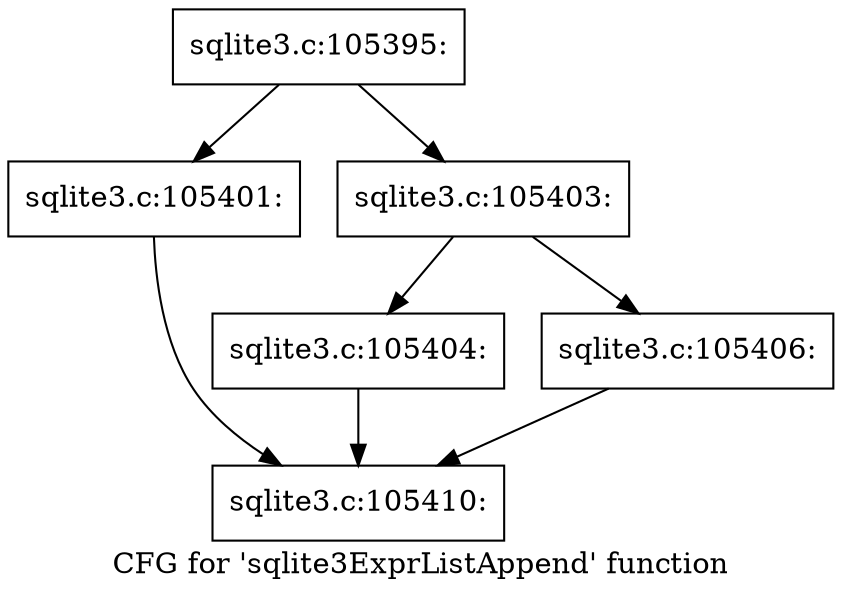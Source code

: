 digraph "CFG for 'sqlite3ExprListAppend' function" {
	label="CFG for 'sqlite3ExprListAppend' function";

	Node0x55c0f9c902c0 [shape=record,label="{sqlite3.c:105395:}"];
	Node0x55c0f9c902c0 -> Node0x55c0f9ca42d0;
	Node0x55c0f9c902c0 -> Node0x55c0f9ca4320;
	Node0x55c0f9ca42d0 [shape=record,label="{sqlite3.c:105401:}"];
	Node0x55c0f9ca42d0 -> Node0x55c0f9c9a470;
	Node0x55c0f9ca4320 [shape=record,label="{sqlite3.c:105403:}"];
	Node0x55c0f9ca4320 -> Node0x55c0f5f0c290;
	Node0x55c0f9ca4320 -> Node0x55c0f9ca4d40;
	Node0x55c0f5f0c290 [shape=record,label="{sqlite3.c:105404:}"];
	Node0x55c0f5f0c290 -> Node0x55c0f9c9a470;
	Node0x55c0f9ca4d40 [shape=record,label="{sqlite3.c:105406:}"];
	Node0x55c0f9ca4d40 -> Node0x55c0f9c9a470;
	Node0x55c0f9c9a470 [shape=record,label="{sqlite3.c:105410:}"];
}
